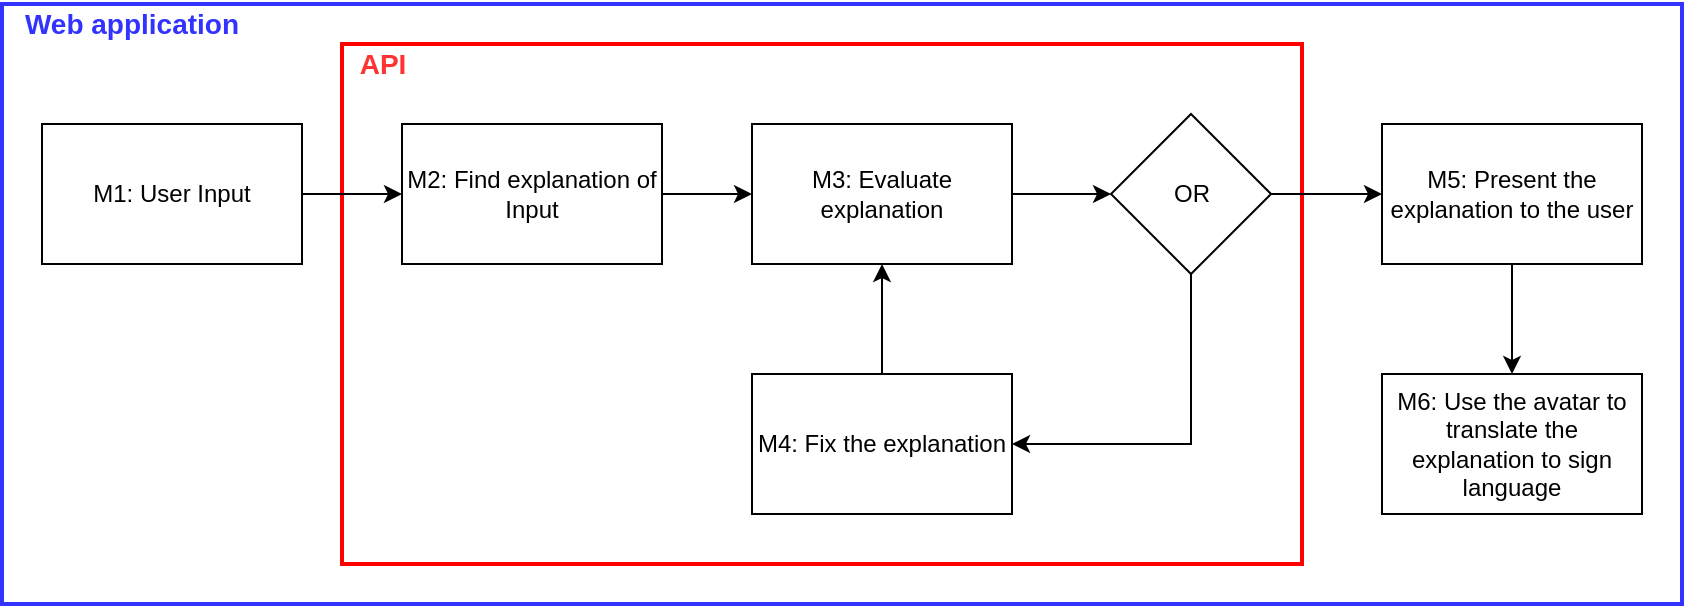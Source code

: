 <mxfile version="13.7.7" type="device"><diagram id="5eMTFsiMyjp2MxNCRiQs" name="Page-1"><mxGraphModel dx="1422" dy="831" grid="1" gridSize="10" guides="1" tooltips="1" connect="1" arrows="1" fold="1" page="1" pageScale="1" pageWidth="1169" pageHeight="827" math="0" shadow="0"><root><mxCell id="0"/><mxCell id="1" parent="0"/><mxCell id="pYMLTCosAGNaSfiLdPd7-3" value="" style="rounded=0;whiteSpace=wrap;html=1;strokeColor=#3333FF;strokeWidth=2;fillColor=none;direction=south;" parent="1" vertex="1"><mxGeometry x="30" y="40" width="840" height="300" as="geometry"/></mxCell><mxCell id="rH7Aa2FeFr6Qf_eD2nhD-1" value="" style="rounded=0;whiteSpace=wrap;html=1;strokeWidth=2;fillColor=none;direction=south;strokeColor=#FF0000;" vertex="1" parent="1"><mxGeometry x="200" y="60" width="480" height="260" as="geometry"/></mxCell><mxCell id="eYLDSmLVNI5Te5FyY-cA-4" value="" style="edgeStyle=orthogonalEdgeStyle;rounded=0;orthogonalLoop=1;jettySize=auto;html=1;" parent="1" source="eYLDSmLVNI5Te5FyY-cA-1" target="eYLDSmLVNI5Te5FyY-cA-3" edge="1"><mxGeometry relative="1" as="geometry"/></mxCell><mxCell id="eYLDSmLVNI5Te5FyY-cA-1" value="M1: User Input" style="rounded=0;whiteSpace=wrap;html=1;" parent="1" vertex="1"><mxGeometry x="50" y="100" width="130" height="70" as="geometry"/></mxCell><mxCell id="eYLDSmLVNI5Te5FyY-cA-6" value="" style="edgeStyle=orthogonalEdgeStyle;rounded=0;orthogonalLoop=1;jettySize=auto;html=1;" parent="1" source="eYLDSmLVNI5Te5FyY-cA-3" target="eYLDSmLVNI5Te5FyY-cA-5" edge="1"><mxGeometry relative="1" as="geometry"/></mxCell><mxCell id="eYLDSmLVNI5Te5FyY-cA-3" value="M2: Find explanation of Input" style="rounded=0;whiteSpace=wrap;html=1;" parent="1" vertex="1"><mxGeometry x="230" y="100" width="130" height="70" as="geometry"/></mxCell><mxCell id="eYLDSmLVNI5Te5FyY-cA-10" style="edgeStyle=orthogonalEdgeStyle;rounded=0;orthogonalLoop=1;jettySize=auto;html=1;" parent="1" source="eYLDSmLVNI5Te5FyY-cA-5" target="eYLDSmLVNI5Te5FyY-cA-9" edge="1"><mxGeometry relative="1" as="geometry"/></mxCell><mxCell id="eYLDSmLVNI5Te5FyY-cA-5" value="M3: Evaluate explanation" style="rounded=0;whiteSpace=wrap;html=1;" parent="1" vertex="1"><mxGeometry x="405" y="100" width="130" height="70" as="geometry"/></mxCell><mxCell id="eYLDSmLVNI5Te5FyY-cA-14" style="edgeStyle=orthogonalEdgeStyle;rounded=0;orthogonalLoop=1;jettySize=auto;html=1;" parent="1" source="eYLDSmLVNI5Te5FyY-cA-9" target="eYLDSmLVNI5Te5FyY-cA-13" edge="1"><mxGeometry relative="1" as="geometry"/></mxCell><mxCell id="eYLDSmLVNI5Te5FyY-cA-16" style="edgeStyle=orthogonalEdgeStyle;rounded=0;orthogonalLoop=1;jettySize=auto;html=1;exitX=0.5;exitY=1;exitDx=0;exitDy=0;entryX=1;entryY=0.5;entryDx=0;entryDy=0;" parent="1" source="eYLDSmLVNI5Te5FyY-cA-9" target="eYLDSmLVNI5Te5FyY-cA-15" edge="1"><mxGeometry relative="1" as="geometry"><Array as="points"><mxPoint x="625" y="260"/></Array></mxGeometry></mxCell><mxCell id="eYLDSmLVNI5Te5FyY-cA-9" value="OR" style="rhombus;whiteSpace=wrap;html=1;" parent="1" vertex="1"><mxGeometry x="584.5" y="95" width="80" height="80" as="geometry"/></mxCell><mxCell id="jmCLQ9ifneZUJLs-ptmT-2" style="edgeStyle=orthogonalEdgeStyle;rounded=0;orthogonalLoop=1;jettySize=auto;html=1;exitX=0.5;exitY=1;exitDx=0;exitDy=0;" parent="1" source="eYLDSmLVNI5Te5FyY-cA-13" target="jmCLQ9ifneZUJLs-ptmT-1" edge="1"><mxGeometry relative="1" as="geometry"/></mxCell><mxCell id="eYLDSmLVNI5Te5FyY-cA-13" value="M5: Present the explanation to the user" style="rounded=0;whiteSpace=wrap;html=1;" parent="1" vertex="1"><mxGeometry x="720" y="100" width="130" height="70" as="geometry"/></mxCell><mxCell id="eYLDSmLVNI5Te5FyY-cA-17" style="edgeStyle=orthogonalEdgeStyle;rounded=0;orthogonalLoop=1;jettySize=auto;html=1;" parent="1" source="eYLDSmLVNI5Te5FyY-cA-15" target="eYLDSmLVNI5Te5FyY-cA-5" edge="1"><mxGeometry relative="1" as="geometry"/></mxCell><mxCell id="eYLDSmLVNI5Te5FyY-cA-15" value="M4: Fix the explanation" style="rounded=0;whiteSpace=wrap;html=1;" parent="1" vertex="1"><mxGeometry x="405" y="225" width="130" height="70" as="geometry"/></mxCell><mxCell id="jmCLQ9ifneZUJLs-ptmT-1" value="M6: Use the avatar to translate the explanation to sign language" style="rounded=0;whiteSpace=wrap;html=1;" parent="1" vertex="1"><mxGeometry x="720" y="225" width="130" height="70" as="geometry"/></mxCell><mxCell id="pYMLTCosAGNaSfiLdPd7-2" value="&lt;b&gt;&lt;font style=&quot;font-size: 14px&quot; color=&quot;#ff3333&quot;&gt;API&lt;/font&gt;&lt;/b&gt;" style="text;html=1;align=center;verticalAlign=middle;resizable=0;points=[];autosize=1;" parent="1" vertex="1"><mxGeometry x="200" y="60" width="40" height="20" as="geometry"/></mxCell><mxCell id="pYMLTCosAGNaSfiLdPd7-4" value="&lt;b&gt;&lt;font style=&quot;font-size: 14px&quot; color=&quot;#3333ff&quot;&gt;Web application&lt;/font&gt;&lt;/b&gt;" style="text;html=1;strokeColor=none;fillColor=none;align=center;verticalAlign=middle;whiteSpace=wrap;rounded=0;" parent="1" vertex="1"><mxGeometry x="30" y="40" width="130" height="20" as="geometry"/></mxCell></root></mxGraphModel></diagram></mxfile>